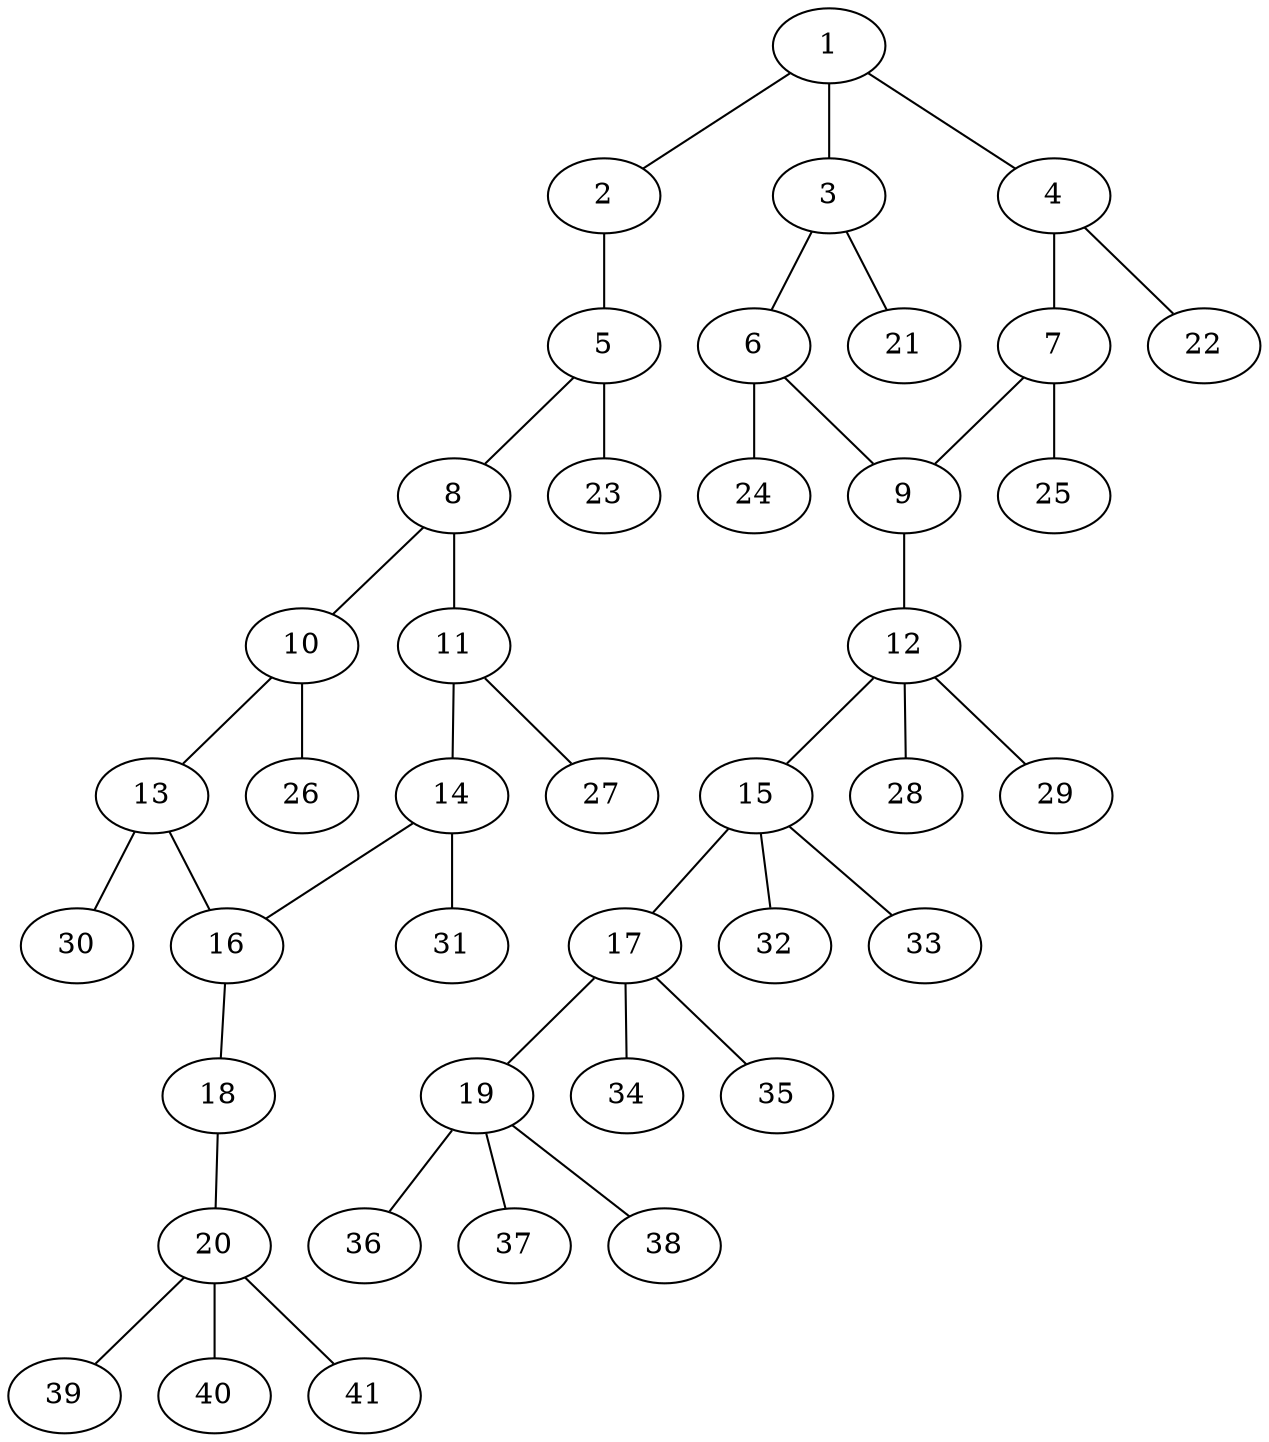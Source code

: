 graph molecule_2842 {
	1	 [chem=C];
	2	 [chem=N];
	1 -- 2	 [valence=1];
	3	 [chem=C];
	1 -- 3	 [valence=2];
	4	 [chem=C];
	1 -- 4	 [valence=1];
	5	 [chem=C];
	2 -- 5	 [valence=2];
	6	 [chem=C];
	3 -- 6	 [valence=1];
	21	 [chem=H];
	3 -- 21	 [valence=1];
	7	 [chem=C];
	4 -- 7	 [valence=2];
	22	 [chem=H];
	4 -- 22	 [valence=1];
	8	 [chem=C];
	5 -- 8	 [valence=1];
	23	 [chem=H];
	5 -- 23	 [valence=1];
	9	 [chem=C];
	6 -- 9	 [valence=2];
	24	 [chem=H];
	6 -- 24	 [valence=1];
	7 -- 9	 [valence=1];
	25	 [chem=H];
	7 -- 25	 [valence=1];
	10	 [chem=C];
	8 -- 10	 [valence=1];
	11	 [chem=C];
	8 -- 11	 [valence=2];
	12	 [chem=C];
	9 -- 12	 [valence=1];
	13	 [chem=C];
	10 -- 13	 [valence=2];
	26	 [chem=H];
	10 -- 26	 [valence=1];
	14	 [chem=C];
	11 -- 14	 [valence=1];
	27	 [chem=H];
	11 -- 27	 [valence=1];
	15	 [chem=C];
	12 -- 15	 [valence=1];
	28	 [chem=H];
	12 -- 28	 [valence=1];
	29	 [chem=H];
	12 -- 29	 [valence=1];
	16	 [chem=C];
	13 -- 16	 [valence=1];
	30	 [chem=H];
	13 -- 30	 [valence=1];
	14 -- 16	 [valence=2];
	31	 [chem=H];
	14 -- 31	 [valence=1];
	17	 [chem=C];
	15 -- 17	 [valence=1];
	32	 [chem=H];
	15 -- 32	 [valence=1];
	33	 [chem=H];
	15 -- 33	 [valence=1];
	18	 [chem=O];
	16 -- 18	 [valence=1];
	19	 [chem=C];
	17 -- 19	 [valence=1];
	34	 [chem=H];
	17 -- 34	 [valence=1];
	35	 [chem=H];
	17 -- 35	 [valence=1];
	20	 [chem=C];
	18 -- 20	 [valence=1];
	36	 [chem=H];
	19 -- 36	 [valence=1];
	37	 [chem=H];
	19 -- 37	 [valence=1];
	38	 [chem=H];
	19 -- 38	 [valence=1];
	39	 [chem=H];
	20 -- 39	 [valence=1];
	40	 [chem=H];
	20 -- 40	 [valence=1];
	41	 [chem=H];
	20 -- 41	 [valence=1];
}
